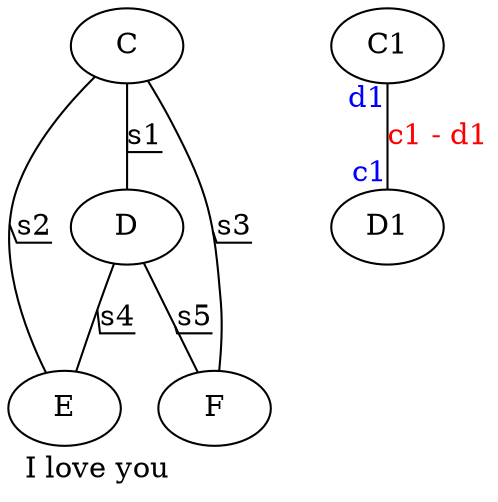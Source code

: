 graph A{
    label = "I love you";   //给这幅图设置，名字
    labelloc = b;           //图名字的位置在 bottom，也可以是 t
    labeljust = l;          //图名字的位置在 left，也可以是 r
    edge[decorate = true];
    C -- D[label = "s1"];
    C -- E[label = "s2"];
    C -- F[label = "s3"];
    D -- E[label = "s4"];
    D -- F[label = "s5"];
    edge[decorate = false, labelfontcolor = blue, fontcolor = red];
    C1 -- D1[headlabel = "c1", taillabel = "d1", label = "c1 - d1"];
}